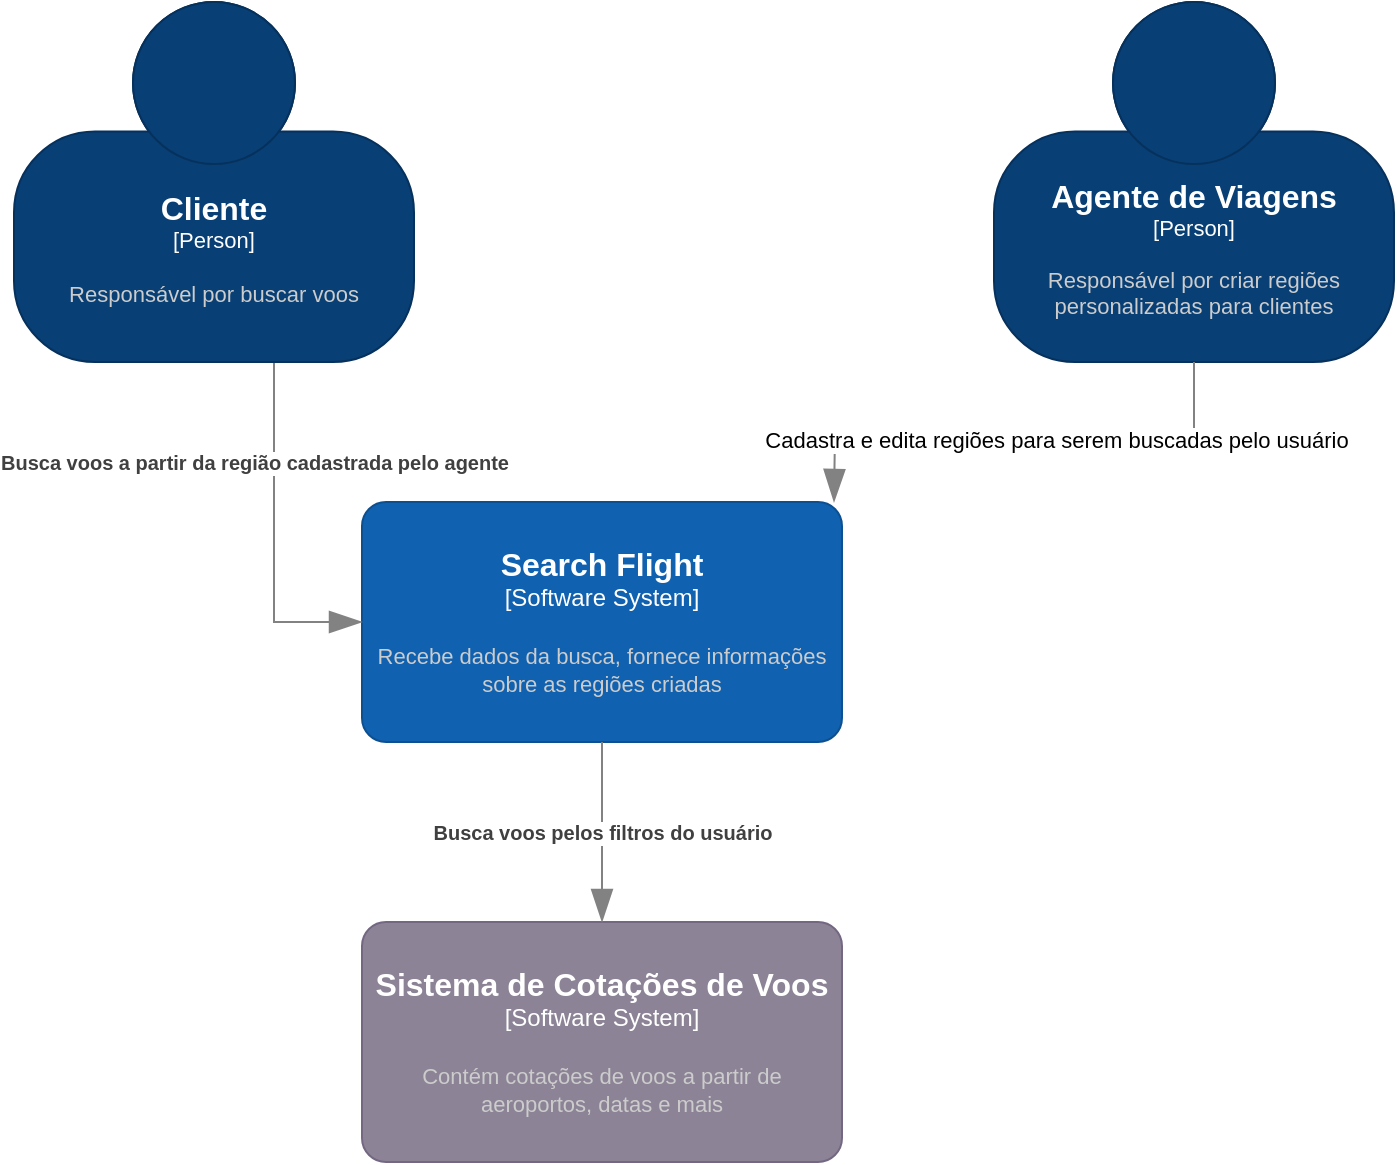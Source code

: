 <mxfile version="21.7.4" type="device">
  <diagram name="Página-1" id="sWk3WEajlLbjzA2cAw7n">
    <mxGraphModel dx="954" dy="585" grid="1" gridSize="10" guides="1" tooltips="1" connect="1" arrows="1" fold="1" page="1" pageScale="1" pageWidth="827" pageHeight="1169" math="0" shadow="0">
      <root>
        <mxCell id="0" />
        <mxCell id="1" parent="0" />
        <object placeholders="1" c4Name="Agente de Viagens" c4Type="Person" c4Description="Responsável por criar regiões personalizadas para clientes" label="&lt;font style=&quot;font-size: 16px&quot;&gt;&lt;b&gt;%c4Name%&lt;/b&gt;&lt;/font&gt;&lt;div&gt;[%c4Type%]&lt;/div&gt;&lt;br&gt;&lt;div&gt;&lt;font style=&quot;font-size: 11px&quot;&gt;&lt;font color=&quot;#cccccc&quot;&gt;%c4Description%&lt;/font&gt;&lt;/div&gt;" id="FV_S00S6uOFbUzQ5mWDA-1">
          <mxCell style="html=1;fontSize=11;dashed=0;whiteSpace=wrap;fillColor=#083F75;strokeColor=#06315C;fontColor=#ffffff;shape=mxgraph.c4.person2;align=center;metaEdit=1;points=[[0.5,0,0],[1,0.5,0],[1,0.75,0],[0.75,1,0],[0.5,1,0],[0.25,1,0],[0,0.75,0],[0,0.5,0]];resizable=0;" parent="1" vertex="1">
            <mxGeometry x="610" y="50" width="200" height="180" as="geometry" />
          </mxCell>
        </object>
        <object placeholders="1" c4Name="Search Flight" c4Type="Software System" c4Description="Recebe dados da busca, fornece informações sobre as regiões criadas" label="&lt;font style=&quot;font-size: 16px&quot;&gt;&lt;b&gt;%c4Name%&lt;/b&gt;&lt;/font&gt;&lt;div&gt;[%c4Type%]&lt;/div&gt;&lt;br&gt;&lt;div&gt;&lt;font style=&quot;font-size: 11px&quot;&gt;&lt;font color=&quot;#cccccc&quot;&gt;%c4Description%&lt;/font&gt;&lt;/div&gt;" id="FV_S00S6uOFbUzQ5mWDA-2">
          <mxCell style="rounded=1;whiteSpace=wrap;html=1;labelBackgroundColor=none;fillColor=#1061B0;fontColor=#ffffff;align=center;arcSize=10;strokeColor=#0D5091;metaEdit=1;resizable=0;points=[[0.25,0,0],[0.5,0,0],[0.75,0,0],[1,0.25,0],[1,0.5,0],[1,0.75,0],[0.75,1,0],[0.5,1,0],[0.25,1,0],[0,0.75,0],[0,0.5,0],[0,0.25,0]];" parent="1" vertex="1">
            <mxGeometry x="294" y="300" width="240" height="120" as="geometry" />
          </mxCell>
        </object>
        <object placeholders="1" c4Name="Sistema de Cotações de Voos" c4Type="Software System" c4Description="Contém cotações de voos a partir de aeroportos, datas e mais" label="&lt;font style=&quot;font-size: 16px&quot;&gt;&lt;b&gt;%c4Name%&lt;/b&gt;&lt;/font&gt;&lt;div&gt;[%c4Type%]&lt;/div&gt;&lt;br&gt;&lt;div&gt;&lt;font style=&quot;font-size: 11px&quot;&gt;&lt;font color=&quot;#cccccc&quot;&gt;%c4Description%&lt;/font&gt;&lt;/div&gt;" id="FV_S00S6uOFbUzQ5mWDA-8">
          <mxCell style="rounded=1;whiteSpace=wrap;html=1;labelBackgroundColor=none;fillColor=#8C8496;fontColor=#ffffff;align=center;arcSize=10;strokeColor=#736782;metaEdit=1;resizable=0;points=[[0.25,0,0],[0.5,0,0],[0.75,0,0],[1,0.25,0],[1,0.5,0],[1,0.75,0],[0.75,1,0],[0.5,1,0],[0.25,1,0],[0,0.75,0],[0,0.5,0],[0,0.25,0]];" parent="1" vertex="1">
            <mxGeometry x="294" y="510" width="240" height="120" as="geometry" />
          </mxCell>
        </object>
        <object placeholders="1" c4Type="Relationship" c4Description="Busca voos pelos filtros do usuário" label="&lt;div style=&quot;text-align: left&quot;&gt;&lt;div style=&quot;text-align: center&quot;&gt;&lt;b&gt;%c4Description%&lt;/b&gt;&lt;/div&gt;" id="FV_S00S6uOFbUzQ5mWDA-10">
          <mxCell style="endArrow=blockThin;html=1;fontSize=10;fontColor=#404040;strokeWidth=1;endFill=1;strokeColor=#828282;elbow=vertical;metaEdit=1;endSize=14;startSize=14;jumpStyle=arc;jumpSize=16;rounded=0;edgeStyle=orthogonalEdgeStyle;entryX=0.5;entryY=0;entryDx=0;entryDy=0;entryPerimeter=0;" parent="1" source="FV_S00S6uOFbUzQ5mWDA-2" target="FV_S00S6uOFbUzQ5mWDA-8" edge="1">
            <mxGeometry width="240" relative="1" as="geometry">
              <mxPoint x="290" y="630" as="sourcePoint" />
              <mxPoint x="530" y="630" as="targetPoint" />
            </mxGeometry>
          </mxCell>
        </object>
        <object placeholders="1" c4Type="Relationship" c4Description="Busca voos a partir da região cadastrada pelo agente" label="&lt;div style=&quot;text-align: left&quot;&gt;&lt;div style=&quot;text-align: center&quot;&gt;&lt;b&gt;%c4Description%&lt;/b&gt;&lt;/div&gt;" id="FV_S00S6uOFbUzQ5mWDA-11">
          <mxCell style="endArrow=blockThin;html=1;fontSize=10;fontColor=#404040;strokeWidth=1;endFill=1;strokeColor=#828282;elbow=vertical;metaEdit=1;endSize=14;startSize=14;jumpStyle=arc;jumpSize=16;rounded=0;edgeStyle=orthogonalEdgeStyle;entryX=0;entryY=0.5;entryDx=0;entryDy=0;entryPerimeter=0;" parent="1" source="yg6-Ic2LLvOJi86UEG6o-2" target="FV_S00S6uOFbUzQ5mWDA-2" edge="1">
            <mxGeometry x="-0.425" y="-10" width="240" relative="1" as="geometry">
              <mxPoint x="530" y="410" as="sourcePoint" />
              <mxPoint x="290" y="410" as="targetPoint" />
              <Array as="points">
                <mxPoint x="250" y="360" />
              </Array>
              <mxPoint as="offset" />
            </mxGeometry>
          </mxCell>
        </object>
        <object placeholders="1" c4Name="Cliente" c4Type="Person" c4Description="Responsável por buscar voos" label="&lt;font style=&quot;font-size: 16px&quot;&gt;&lt;b&gt;%c4Name%&lt;/b&gt;&lt;/font&gt;&lt;div&gt;[%c4Type%]&lt;/div&gt;&lt;br&gt;&lt;div&gt;&lt;font style=&quot;font-size: 11px&quot;&gt;&lt;font color=&quot;#cccccc&quot;&gt;%c4Description%&lt;/font&gt;&lt;/div&gt;" id="yg6-Ic2LLvOJi86UEG6o-2">
          <mxCell style="html=1;fontSize=11;dashed=0;whiteSpace=wrap;fillColor=#083F75;strokeColor=#06315C;fontColor=#ffffff;shape=mxgraph.c4.person2;align=center;metaEdit=1;points=[[0.5,0,0],[1,0.5,0],[1,0.75,0],[0.75,1,0],[0.5,1,0],[0.25,1,0],[0,0.75,0],[0,0.5,0]];resizable=0;" vertex="1" parent="1">
            <mxGeometry x="120" y="50" width="200" height="180" as="geometry" />
          </mxCell>
        </object>
        <object placeholders="1" c4Type="Relationship" id="yg6-Ic2LLvOJi86UEG6o-5">
          <mxCell style="endArrow=blockThin;html=1;fontSize=10;fontColor=#404040;strokeWidth=1;endFill=1;strokeColor=#828282;elbow=vertical;metaEdit=1;endSize=14;startSize=14;jumpStyle=arc;jumpSize=16;rounded=0;edgeStyle=orthogonalEdgeStyle;exitX=0.5;exitY=1;exitDx=0;exitDy=0;exitPerimeter=0;" edge="1" parent="1" source="FV_S00S6uOFbUzQ5mWDA-1">
            <mxGeometry width="240" relative="1" as="geometry">
              <mxPoint x="290" y="300" as="sourcePoint" />
              <mxPoint x="530" y="300" as="targetPoint" />
            </mxGeometry>
          </mxCell>
        </object>
        <mxCell id="yg6-Ic2LLvOJi86UEG6o-6" value="Cadastra e edita regiões para serem buscadas pelo usuário" style="edgeLabel;html=1;align=center;verticalAlign=middle;resizable=0;points=[];" vertex="1" connectable="0" parent="yg6-Ic2LLvOJi86UEG6o-5">
          <mxGeometry x="-0.166" y="4" relative="1" as="geometry">
            <mxPoint as="offset" />
          </mxGeometry>
        </mxCell>
      </root>
    </mxGraphModel>
  </diagram>
</mxfile>
